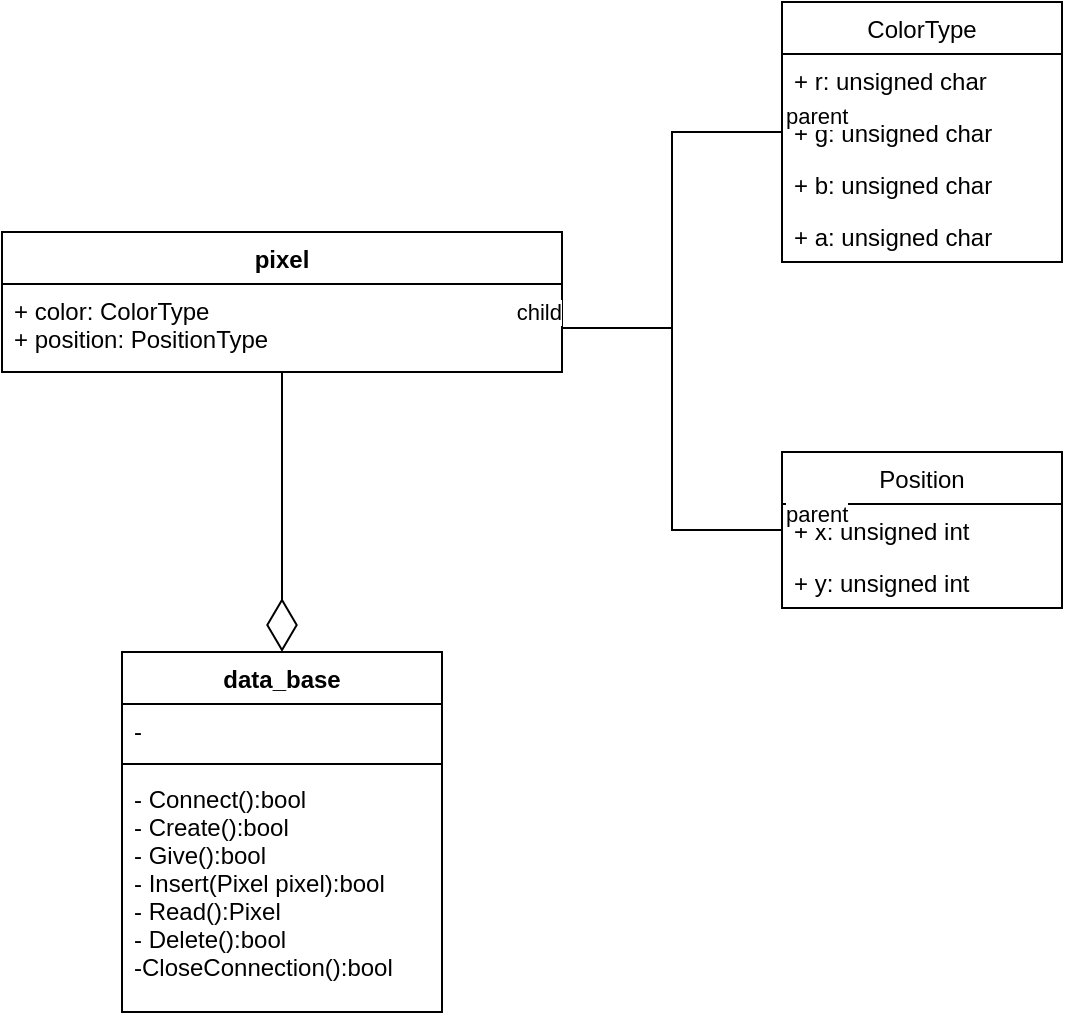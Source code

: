 <mxfile version="17.4.5" type="device"><diagram id="t_Ap_S0-dxH83dpx7Ekl" name="Page-1"><mxGraphModel dx="1422" dy="749" grid="1" gridSize="10" guides="1" tooltips="1" connect="1" arrows="1" fold="1" page="1" pageScale="1" pageWidth="850" pageHeight="1100" math="0" shadow="0"><root><mxCell id="0"/><mxCell id="1" parent="0"/><mxCell id="g2BNEkRVc1T_m_XCCzEJ-1" value="data_base" style="swimlane;fontStyle=1;align=center;verticalAlign=top;childLayout=stackLayout;horizontal=1;startSize=26;horizontalStack=0;resizeParent=1;resizeParentMax=0;resizeLast=0;collapsible=1;marginBottom=0;" parent="1" vertex="1"><mxGeometry x="210" y="445" width="160" height="180" as="geometry"/></mxCell><mxCell id="g2BNEkRVc1T_m_XCCzEJ-2" value="- " style="text;strokeColor=none;fillColor=none;align=left;verticalAlign=top;spacingLeft=4;spacingRight=4;overflow=hidden;rotatable=0;points=[[0,0.5],[1,0.5]];portConstraint=eastwest;" parent="g2BNEkRVc1T_m_XCCzEJ-1" vertex="1"><mxGeometry y="26" width="160" height="26" as="geometry"/></mxCell><mxCell id="g2BNEkRVc1T_m_XCCzEJ-3" value="" style="line;strokeWidth=1;fillColor=none;align=left;verticalAlign=middle;spacingTop=-1;spacingLeft=3;spacingRight=3;rotatable=0;labelPosition=right;points=[];portConstraint=eastwest;" parent="g2BNEkRVc1T_m_XCCzEJ-1" vertex="1"><mxGeometry y="52" width="160" height="8" as="geometry"/></mxCell><mxCell id="g2BNEkRVc1T_m_XCCzEJ-4" value="- Connect():bool&#xA;- Create():bool&#xA;- Give():bool&#xA;- Insert(Pixel pixel):bool&#xA;- Read():Pixel&#xA;- Delete():bool&#xA;-CloseConnection():bool&#xA;" style="text;strokeColor=none;fillColor=none;align=left;verticalAlign=top;spacingLeft=4;spacingRight=4;overflow=hidden;rotatable=0;points=[[0,0.5],[1,0.5]];portConstraint=eastwest;" parent="g2BNEkRVc1T_m_XCCzEJ-1" vertex="1"><mxGeometry y="60" width="160" height="120" as="geometry"/></mxCell><mxCell id="fWgVcjVHkfSEXZm42hP1-1" value="pixel" style="swimlane;fontStyle=1;align=center;verticalAlign=top;childLayout=stackLayout;horizontal=1;startSize=26;horizontalStack=0;resizeParent=1;resizeParentMax=0;resizeLast=0;collapsible=1;marginBottom=0;" parent="1" vertex="1"><mxGeometry x="150" y="235" width="280" height="70" as="geometry"/></mxCell><mxCell id="fWgVcjVHkfSEXZm42hP1-2" value="+ color: ColorType&#xA;+ position: PositionType" style="text;strokeColor=none;fillColor=none;align=left;verticalAlign=top;spacingLeft=4;spacingRight=4;overflow=hidden;rotatable=0;points=[[0,0.5],[1,0.5]];portConstraint=eastwest;" parent="fWgVcjVHkfSEXZm42hP1-1" vertex="1"><mxGeometry y="26" width="280" height="44" as="geometry"/></mxCell><mxCell id="fWgVcjVHkfSEXZm42hP1-9" value="ColorType" style="swimlane;fontStyle=0;childLayout=stackLayout;horizontal=1;startSize=26;fillColor=none;horizontalStack=0;resizeParent=1;resizeParentMax=0;resizeLast=0;collapsible=1;marginBottom=0;" parent="1" vertex="1"><mxGeometry x="540" y="120" width="140" height="130" as="geometry"><mxRectangle x="815" y="600" width="90" height="26" as="alternateBounds"/></mxGeometry></mxCell><mxCell id="fWgVcjVHkfSEXZm42hP1-10" value="+ r: unsigned char" style="text;strokeColor=none;fillColor=none;align=left;verticalAlign=top;spacingLeft=4;spacingRight=4;overflow=hidden;rotatable=0;points=[[0,0.5],[1,0.5]];portConstraint=eastwest;" parent="fWgVcjVHkfSEXZm42hP1-9" vertex="1"><mxGeometry y="26" width="140" height="26" as="geometry"/></mxCell><mxCell id="fWgVcjVHkfSEXZm42hP1-11" value="+ g: unsigned char" style="text;strokeColor=none;fillColor=none;align=left;verticalAlign=top;spacingLeft=4;spacingRight=4;overflow=hidden;rotatable=0;points=[[0,0.5],[1,0.5]];portConstraint=eastwest;" parent="fWgVcjVHkfSEXZm42hP1-9" vertex="1"><mxGeometry y="52" width="140" height="26" as="geometry"/></mxCell><mxCell id="fWgVcjVHkfSEXZm42hP1-12" value="+ b: unsigned char" style="text;strokeColor=none;fillColor=none;align=left;verticalAlign=top;spacingLeft=4;spacingRight=4;overflow=hidden;rotatable=0;points=[[0,0.5],[1,0.5]];portConstraint=eastwest;" parent="fWgVcjVHkfSEXZm42hP1-9" vertex="1"><mxGeometry y="78" width="140" height="26" as="geometry"/></mxCell><mxCell id="fWgVcjVHkfSEXZm42hP1-14" value="+ a: unsigned char" style="text;strokeColor=none;fillColor=none;align=left;verticalAlign=top;spacingLeft=4;spacingRight=4;overflow=hidden;rotatable=0;points=[[0,0.5],[1,0.5]];portConstraint=eastwest;" parent="fWgVcjVHkfSEXZm42hP1-9" vertex="1"><mxGeometry y="104" width="140" height="26" as="geometry"/></mxCell><mxCell id="fWgVcjVHkfSEXZm42hP1-15" value="Position" style="swimlane;fontStyle=0;childLayout=stackLayout;horizontal=1;startSize=26;fillColor=none;horizontalStack=0;resizeParent=1;resizeParentMax=0;resizeLast=0;collapsible=1;marginBottom=0;" parent="1" vertex="1"><mxGeometry x="540" y="345" width="140" height="78" as="geometry"/></mxCell><mxCell id="fWgVcjVHkfSEXZm42hP1-16" value="+ x: unsigned int" style="text;strokeColor=none;fillColor=none;align=left;verticalAlign=top;spacingLeft=4;spacingRight=4;overflow=hidden;rotatable=0;points=[[0,0.5],[1,0.5]];portConstraint=eastwest;" parent="fWgVcjVHkfSEXZm42hP1-15" vertex="1"><mxGeometry y="26" width="140" height="26" as="geometry"/></mxCell><mxCell id="fWgVcjVHkfSEXZm42hP1-17" value="+ y: unsigned int" style="text;strokeColor=none;fillColor=none;align=left;verticalAlign=top;spacingLeft=4;spacingRight=4;overflow=hidden;rotatable=0;points=[[0,0.5],[1,0.5]];portConstraint=eastwest;" parent="fWgVcjVHkfSEXZm42hP1-15" vertex="1"><mxGeometry y="52" width="140" height="26" as="geometry"/></mxCell><mxCell id="fWgVcjVHkfSEXZm42hP1-20" value="" style="endArrow=diamondThin;endFill=0;endSize=24;html=1;rounded=0;entryX=0.5;entryY=0;entryDx=0;entryDy=0;exitX=0.5;exitY=1;exitDx=0;exitDy=0;" parent="1" source="fWgVcjVHkfSEXZm42hP1-1" target="g2BNEkRVc1T_m_XCCzEJ-1" edge="1"><mxGeometry width="160" relative="1" as="geometry"><mxPoint x="160" y="355" as="sourcePoint"/><mxPoint x="320" y="355" as="targetPoint"/></mxGeometry></mxCell><mxCell id="fWgVcjVHkfSEXZm42hP1-24" value="" style="endArrow=none;html=1;edgeStyle=orthogonalEdgeStyle;rounded=0;entryX=1;entryY=0.5;entryDx=0;entryDy=0;exitX=0;exitY=0.5;exitDx=0;exitDy=0;" parent="1" source="fWgVcjVHkfSEXZm42hP1-16" target="fWgVcjVHkfSEXZm42hP1-2" edge="1"><mxGeometry relative="1" as="geometry"><mxPoint x="330" y="515" as="sourcePoint"/><mxPoint x="490" y="515" as="targetPoint"/></mxGeometry></mxCell><mxCell id="fWgVcjVHkfSEXZm42hP1-25" value="parent" style="edgeLabel;resizable=0;html=1;align=left;verticalAlign=bottom;" parent="fWgVcjVHkfSEXZm42hP1-24" connectable="0" vertex="1"><mxGeometry x="-1" relative="1" as="geometry"/></mxCell><mxCell id="fWgVcjVHkfSEXZm42hP1-26" value="child" style="edgeLabel;resizable=0;html=1;align=right;verticalAlign=bottom;" parent="fWgVcjVHkfSEXZm42hP1-24" connectable="0" vertex="1"><mxGeometry x="1" relative="1" as="geometry"/></mxCell><mxCell id="fWgVcjVHkfSEXZm42hP1-27" value="" style="endArrow=none;html=1;edgeStyle=orthogonalEdgeStyle;rounded=0;exitX=0;exitY=0.5;exitDx=0;exitDy=0;entryX=1;entryY=0.5;entryDx=0;entryDy=0;" parent="1" source="fWgVcjVHkfSEXZm42hP1-11" target="fWgVcjVHkfSEXZm42hP1-2" edge="1"><mxGeometry relative="1" as="geometry"><mxPoint x="350" y="515" as="sourcePoint"/><mxPoint x="430" y="285" as="targetPoint"/></mxGeometry></mxCell><mxCell id="fWgVcjVHkfSEXZm42hP1-28" value="parent" style="edgeLabel;resizable=0;html=1;align=left;verticalAlign=bottom;" parent="fWgVcjVHkfSEXZm42hP1-27" connectable="0" vertex="1"><mxGeometry x="-1" relative="1" as="geometry"/></mxCell><mxCell id="fWgVcjVHkfSEXZm42hP1-29" value="child" style="edgeLabel;resizable=0;html=1;align=right;verticalAlign=bottom;" parent="fWgVcjVHkfSEXZm42hP1-27" connectable="0" vertex="1"><mxGeometry x="1" relative="1" as="geometry"/></mxCell></root></mxGraphModel></diagram></mxfile>
